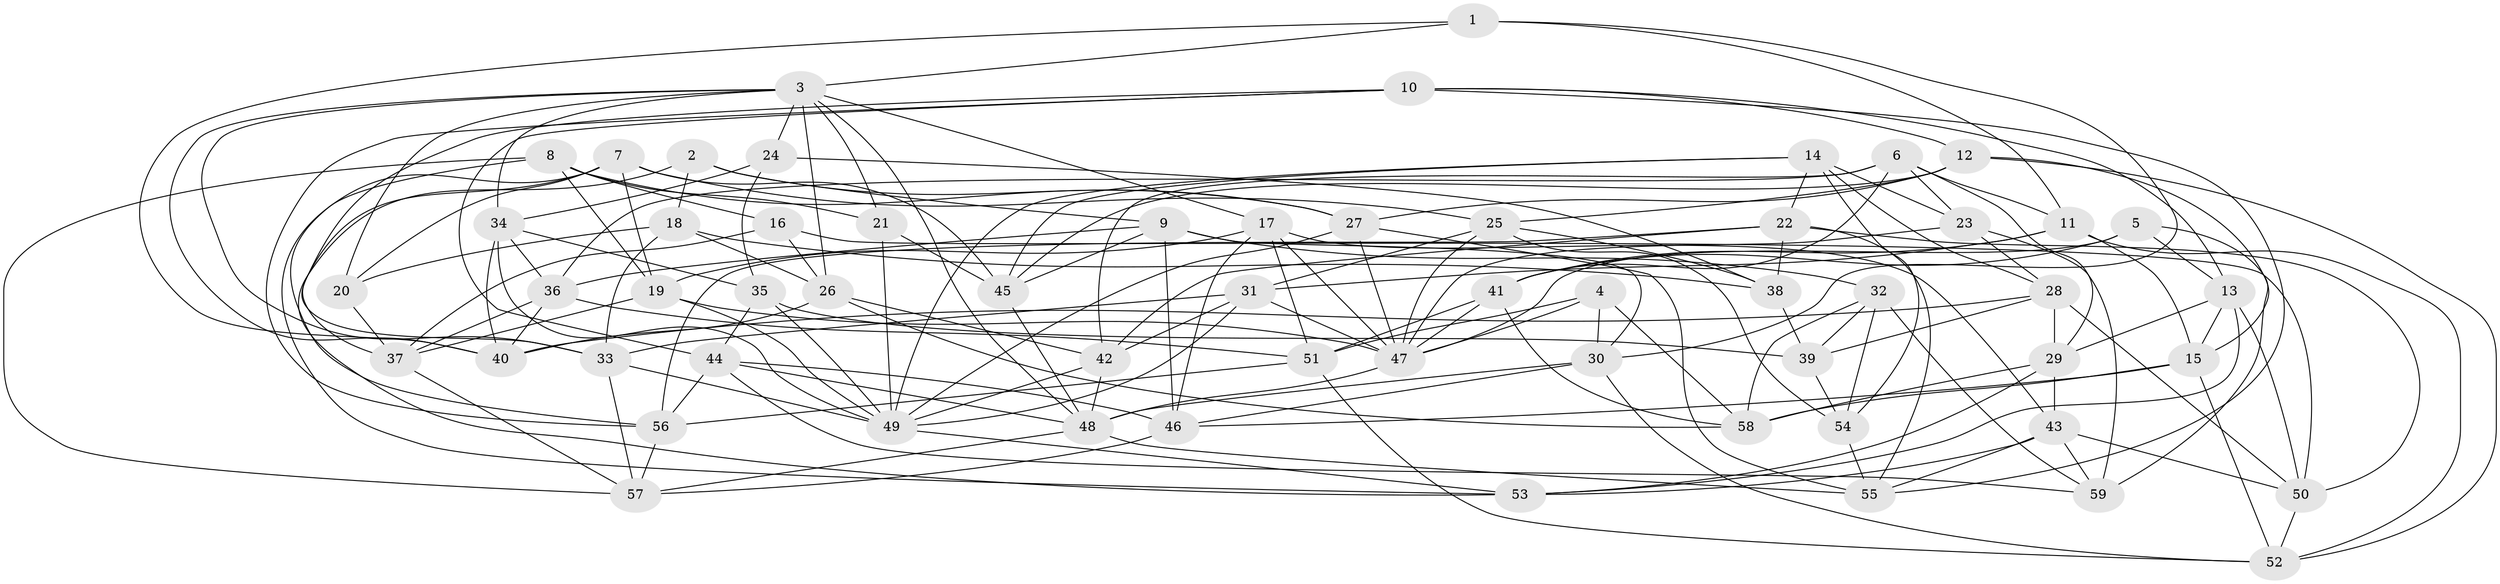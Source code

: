 // original degree distribution, {4: 1.0}
// Generated by graph-tools (version 1.1) at 2025/26/03/09/25 03:26:52]
// undirected, 59 vertices, 172 edges
graph export_dot {
graph [start="1"]
  node [color=gray90,style=filled];
  1;
  2;
  3;
  4;
  5;
  6;
  7;
  8;
  9;
  10;
  11;
  12;
  13;
  14;
  15;
  16;
  17;
  18;
  19;
  20;
  21;
  22;
  23;
  24;
  25;
  26;
  27;
  28;
  29;
  30;
  31;
  32;
  33;
  34;
  35;
  36;
  37;
  38;
  39;
  40;
  41;
  42;
  43;
  44;
  45;
  46;
  47;
  48;
  49;
  50;
  51;
  52;
  53;
  54;
  55;
  56;
  57;
  58;
  59;
  1 -- 3 [weight=1.0];
  1 -- 11 [weight=1.0];
  1 -- 30 [weight=1.0];
  1 -- 40 [weight=1.0];
  2 -- 9 [weight=1.0];
  2 -- 18 [weight=1.0];
  2 -- 27 [weight=1.0];
  2 -- 53 [weight=1.0];
  3 -- 17 [weight=1.0];
  3 -- 20 [weight=1.0];
  3 -- 21 [weight=1.0];
  3 -- 24 [weight=1.0];
  3 -- 26 [weight=1.0];
  3 -- 33 [weight=1.0];
  3 -- 34 [weight=1.0];
  3 -- 40 [weight=1.0];
  3 -- 48 [weight=1.0];
  4 -- 30 [weight=1.0];
  4 -- 47 [weight=1.0];
  4 -- 51 [weight=1.0];
  4 -- 58 [weight=1.0];
  5 -- 13 [weight=1.0];
  5 -- 41 [weight=1.0];
  5 -- 47 [weight=1.0];
  5 -- 59 [weight=1.0];
  6 -- 11 [weight=1.0];
  6 -- 23 [weight=1.0];
  6 -- 29 [weight=1.0];
  6 -- 36 [weight=1.0];
  6 -- 41 [weight=1.0];
  6 -- 42 [weight=1.0];
  7 -- 19 [weight=1.0];
  7 -- 20 [weight=1.0];
  7 -- 25 [weight=1.0];
  7 -- 37 [weight=1.0];
  7 -- 45 [weight=1.0];
  7 -- 53 [weight=1.0];
  8 -- 16 [weight=1.0];
  8 -- 19 [weight=1.0];
  8 -- 21 [weight=1.0];
  8 -- 27 [weight=1.0];
  8 -- 56 [weight=1.0];
  8 -- 57 [weight=1.0];
  9 -- 30 [weight=1.0];
  9 -- 32 [weight=1.0];
  9 -- 36 [weight=1.0];
  9 -- 45 [weight=1.0];
  9 -- 46 [weight=1.0];
  10 -- 12 [weight=1.0];
  10 -- 13 [weight=1.0];
  10 -- 33 [weight=1.0];
  10 -- 44 [weight=1.0];
  10 -- 55 [weight=1.0];
  10 -- 56 [weight=1.0];
  11 -- 15 [weight=1.0];
  11 -- 31 [weight=1.0];
  11 -- 41 [weight=1.0];
  11 -- 52 [weight=1.0];
  12 -- 15 [weight=1.0];
  12 -- 25 [weight=1.0];
  12 -- 27 [weight=1.0];
  12 -- 45 [weight=1.0];
  12 -- 52 [weight=1.0];
  13 -- 15 [weight=1.0];
  13 -- 29 [weight=1.0];
  13 -- 50 [weight=1.0];
  13 -- 53 [weight=1.0];
  14 -- 22 [weight=1.0];
  14 -- 23 [weight=1.0];
  14 -- 28 [weight=1.0];
  14 -- 45 [weight=1.0];
  14 -- 49 [weight=1.0];
  14 -- 54 [weight=1.0];
  15 -- 46 [weight=1.0];
  15 -- 52 [weight=1.0];
  15 -- 58 [weight=1.0];
  16 -- 26 [weight=1.0];
  16 -- 37 [weight=1.0];
  16 -- 50 [weight=1.0];
  17 -- 19 [weight=1.0];
  17 -- 43 [weight=1.0];
  17 -- 46 [weight=1.0];
  17 -- 47 [weight=1.0];
  17 -- 51 [weight=1.0];
  18 -- 20 [weight=1.0];
  18 -- 26 [weight=1.0];
  18 -- 33 [weight=1.0];
  18 -- 38 [weight=2.0];
  19 -- 37 [weight=1.0];
  19 -- 47 [weight=1.0];
  19 -- 49 [weight=1.0];
  20 -- 37 [weight=1.0];
  21 -- 45 [weight=1.0];
  21 -- 49 [weight=1.0];
  22 -- 38 [weight=1.0];
  22 -- 42 [weight=1.0];
  22 -- 50 [weight=1.0];
  22 -- 55 [weight=1.0];
  22 -- 56 [weight=1.0];
  23 -- 28 [weight=1.0];
  23 -- 47 [weight=1.0];
  23 -- 59 [weight=2.0];
  24 -- 34 [weight=1.0];
  24 -- 35 [weight=1.0];
  24 -- 38 [weight=1.0];
  25 -- 31 [weight=1.0];
  25 -- 38 [weight=1.0];
  25 -- 47 [weight=1.0];
  25 -- 54 [weight=1.0];
  26 -- 40 [weight=1.0];
  26 -- 42 [weight=1.0];
  26 -- 58 [weight=1.0];
  27 -- 47 [weight=1.0];
  27 -- 49 [weight=1.0];
  27 -- 55 [weight=1.0];
  28 -- 29 [weight=1.0];
  28 -- 39 [weight=1.0];
  28 -- 40 [weight=1.0];
  28 -- 50 [weight=1.0];
  29 -- 43 [weight=1.0];
  29 -- 53 [weight=1.0];
  29 -- 58 [weight=1.0];
  30 -- 46 [weight=1.0];
  30 -- 48 [weight=1.0];
  30 -- 52 [weight=1.0];
  31 -- 33 [weight=1.0];
  31 -- 42 [weight=1.0];
  31 -- 47 [weight=1.0];
  31 -- 49 [weight=1.0];
  32 -- 39 [weight=1.0];
  32 -- 54 [weight=2.0];
  32 -- 58 [weight=1.0];
  32 -- 59 [weight=1.0];
  33 -- 49 [weight=1.0];
  33 -- 57 [weight=1.0];
  34 -- 35 [weight=1.0];
  34 -- 36 [weight=1.0];
  34 -- 40 [weight=1.0];
  34 -- 49 [weight=1.0];
  35 -- 39 [weight=2.0];
  35 -- 44 [weight=1.0];
  35 -- 49 [weight=1.0];
  36 -- 37 [weight=1.0];
  36 -- 40 [weight=1.0];
  36 -- 51 [weight=1.0];
  37 -- 57 [weight=1.0];
  38 -- 39 [weight=1.0];
  39 -- 54 [weight=1.0];
  41 -- 47 [weight=1.0];
  41 -- 51 [weight=1.0];
  41 -- 58 [weight=1.0];
  42 -- 48 [weight=1.0];
  42 -- 49 [weight=1.0];
  43 -- 50 [weight=1.0];
  43 -- 53 [weight=1.0];
  43 -- 55 [weight=1.0];
  43 -- 59 [weight=1.0];
  44 -- 46 [weight=1.0];
  44 -- 48 [weight=1.0];
  44 -- 56 [weight=1.0];
  44 -- 59 [weight=1.0];
  45 -- 48 [weight=1.0];
  46 -- 57 [weight=1.0];
  47 -- 48 [weight=1.0];
  48 -- 55 [weight=1.0];
  48 -- 57 [weight=1.0];
  49 -- 53 [weight=1.0];
  50 -- 52 [weight=1.0];
  51 -- 52 [weight=1.0];
  51 -- 56 [weight=1.0];
  54 -- 55 [weight=1.0];
  56 -- 57 [weight=1.0];
}
